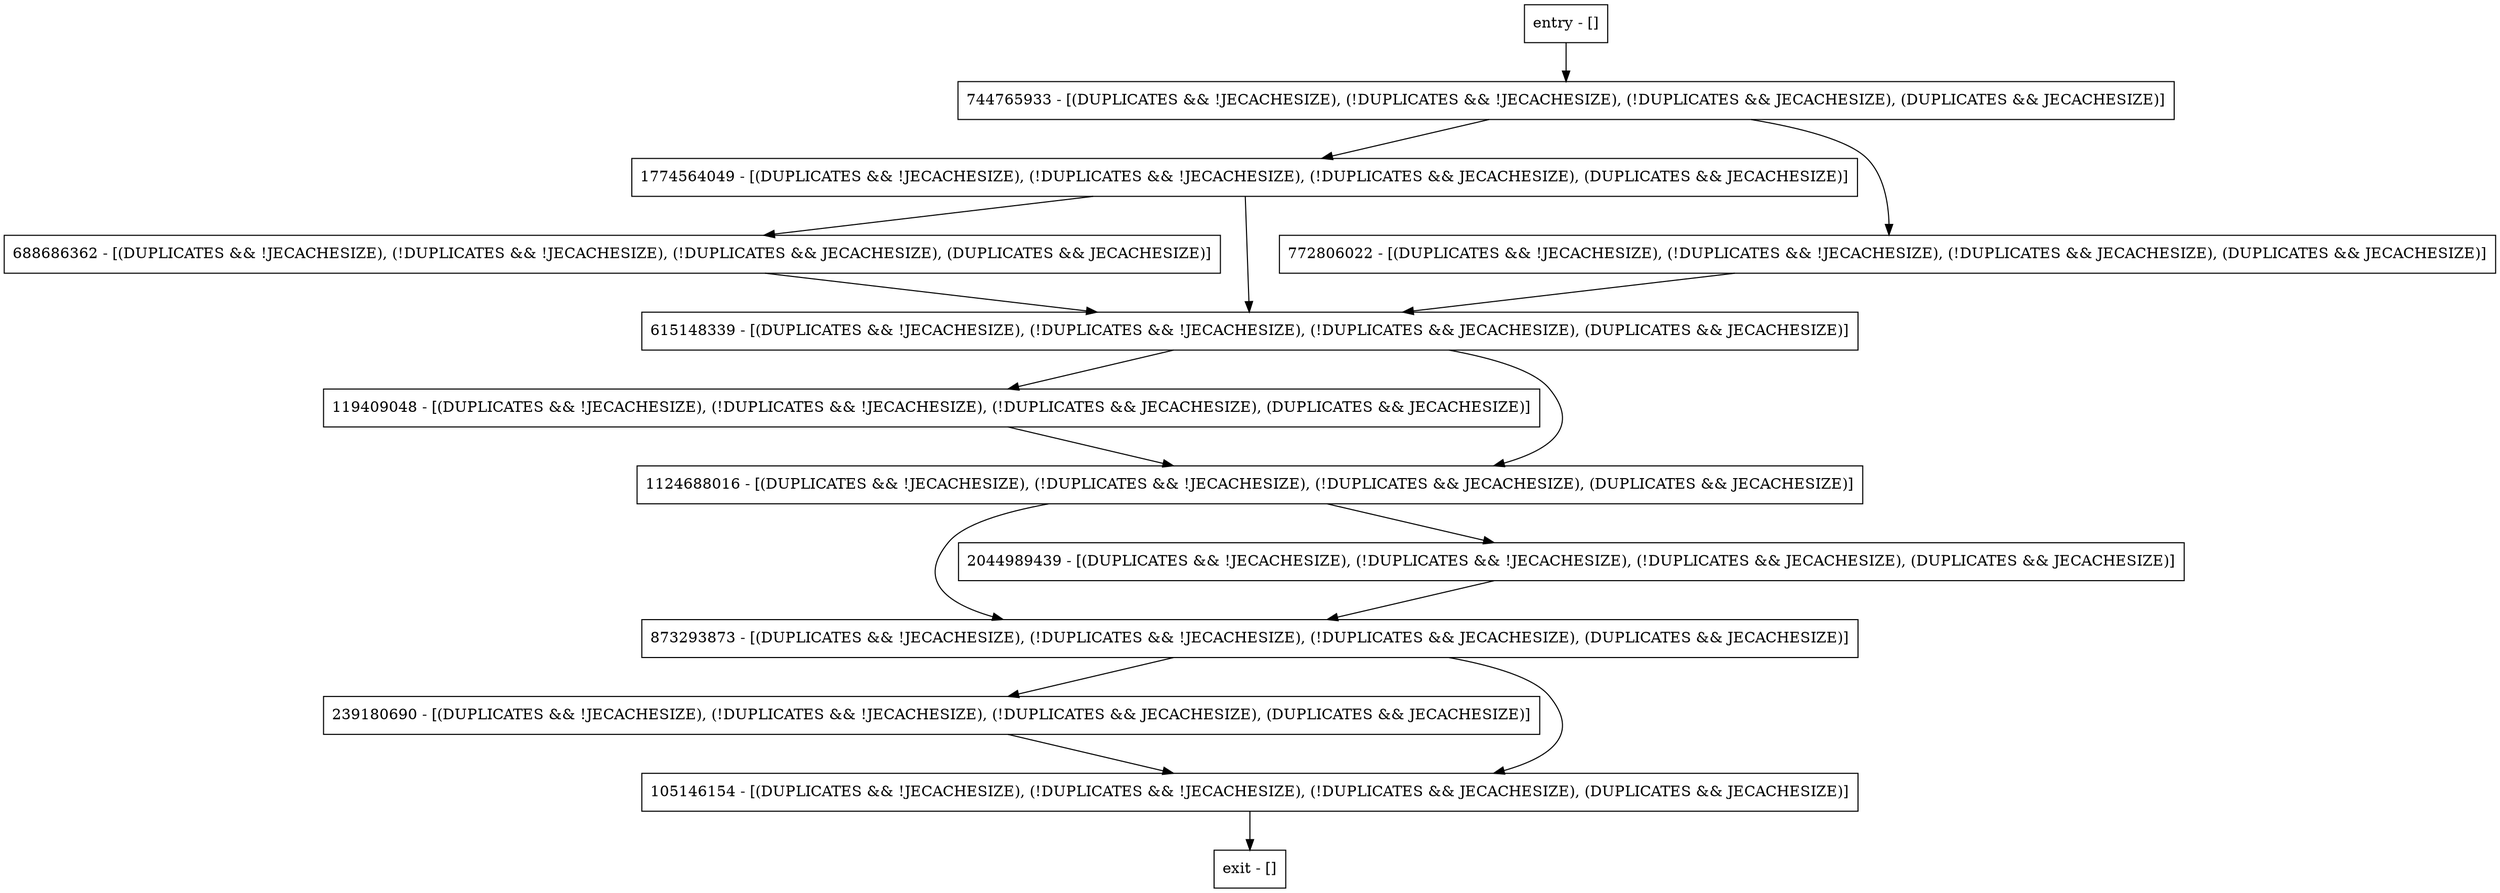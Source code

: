 digraph writeToLog {
node [shape=record];
119409048 [label="119409048 - [(DUPLICATES && !JECACHESIZE), (!DUPLICATES && !JECACHESIZE), (!DUPLICATES && JECACHESIZE), (DUPLICATES && JECACHESIZE)]"];
1774564049 [label="1774564049 - [(DUPLICATES && !JECACHESIZE), (!DUPLICATES && !JECACHESIZE), (!DUPLICATES && JECACHESIZE), (DUPLICATES && JECACHESIZE)]"];
entry [label="entry - []"];
exit [label="exit - []"];
688686362 [label="688686362 - [(DUPLICATES && !JECACHESIZE), (!DUPLICATES && !JECACHESIZE), (!DUPLICATES && JECACHESIZE), (DUPLICATES && JECACHESIZE)]"];
873293873 [label="873293873 - [(DUPLICATES && !JECACHESIZE), (!DUPLICATES && !JECACHESIZE), (!DUPLICATES && JECACHESIZE), (DUPLICATES && JECACHESIZE)]"];
615148339 [label="615148339 - [(DUPLICATES && !JECACHESIZE), (!DUPLICATES && !JECACHESIZE), (!DUPLICATES && JECACHESIZE), (DUPLICATES && JECACHESIZE)]"];
1124688016 [label="1124688016 - [(DUPLICATES && !JECACHESIZE), (!DUPLICATES && !JECACHESIZE), (!DUPLICATES && JECACHESIZE), (DUPLICATES && JECACHESIZE)]"];
239180690 [label="239180690 - [(DUPLICATES && !JECACHESIZE), (!DUPLICATES && !JECACHESIZE), (!DUPLICATES && JECACHESIZE), (DUPLICATES && JECACHESIZE)]"];
744765933 [label="744765933 - [(DUPLICATES && !JECACHESIZE), (!DUPLICATES && !JECACHESIZE), (!DUPLICATES && JECACHESIZE), (DUPLICATES && JECACHESIZE)]"];
2044989439 [label="2044989439 - [(DUPLICATES && !JECACHESIZE), (!DUPLICATES && !JECACHESIZE), (!DUPLICATES && JECACHESIZE), (DUPLICATES && JECACHESIZE)]"];
105146154 [label="105146154 - [(DUPLICATES && !JECACHESIZE), (!DUPLICATES && !JECACHESIZE), (!DUPLICATES && JECACHESIZE), (DUPLICATES && JECACHESIZE)]"];
772806022 [label="772806022 - [(DUPLICATES && !JECACHESIZE), (!DUPLICATES && !JECACHESIZE), (!DUPLICATES && JECACHESIZE), (DUPLICATES && JECACHESIZE)]"];
entry;
exit;
119409048 -> 1124688016;
1774564049 -> 688686362;
1774564049 -> 615148339;
entry -> 744765933;
688686362 -> 615148339;
873293873 -> 239180690;
873293873 -> 105146154;
615148339 -> 119409048;
615148339 -> 1124688016;
1124688016 -> 873293873;
1124688016 -> 2044989439;
239180690 -> 105146154;
744765933 -> 1774564049;
744765933 -> 772806022;
2044989439 -> 873293873;
105146154 -> exit;
772806022 -> 615148339;
}
